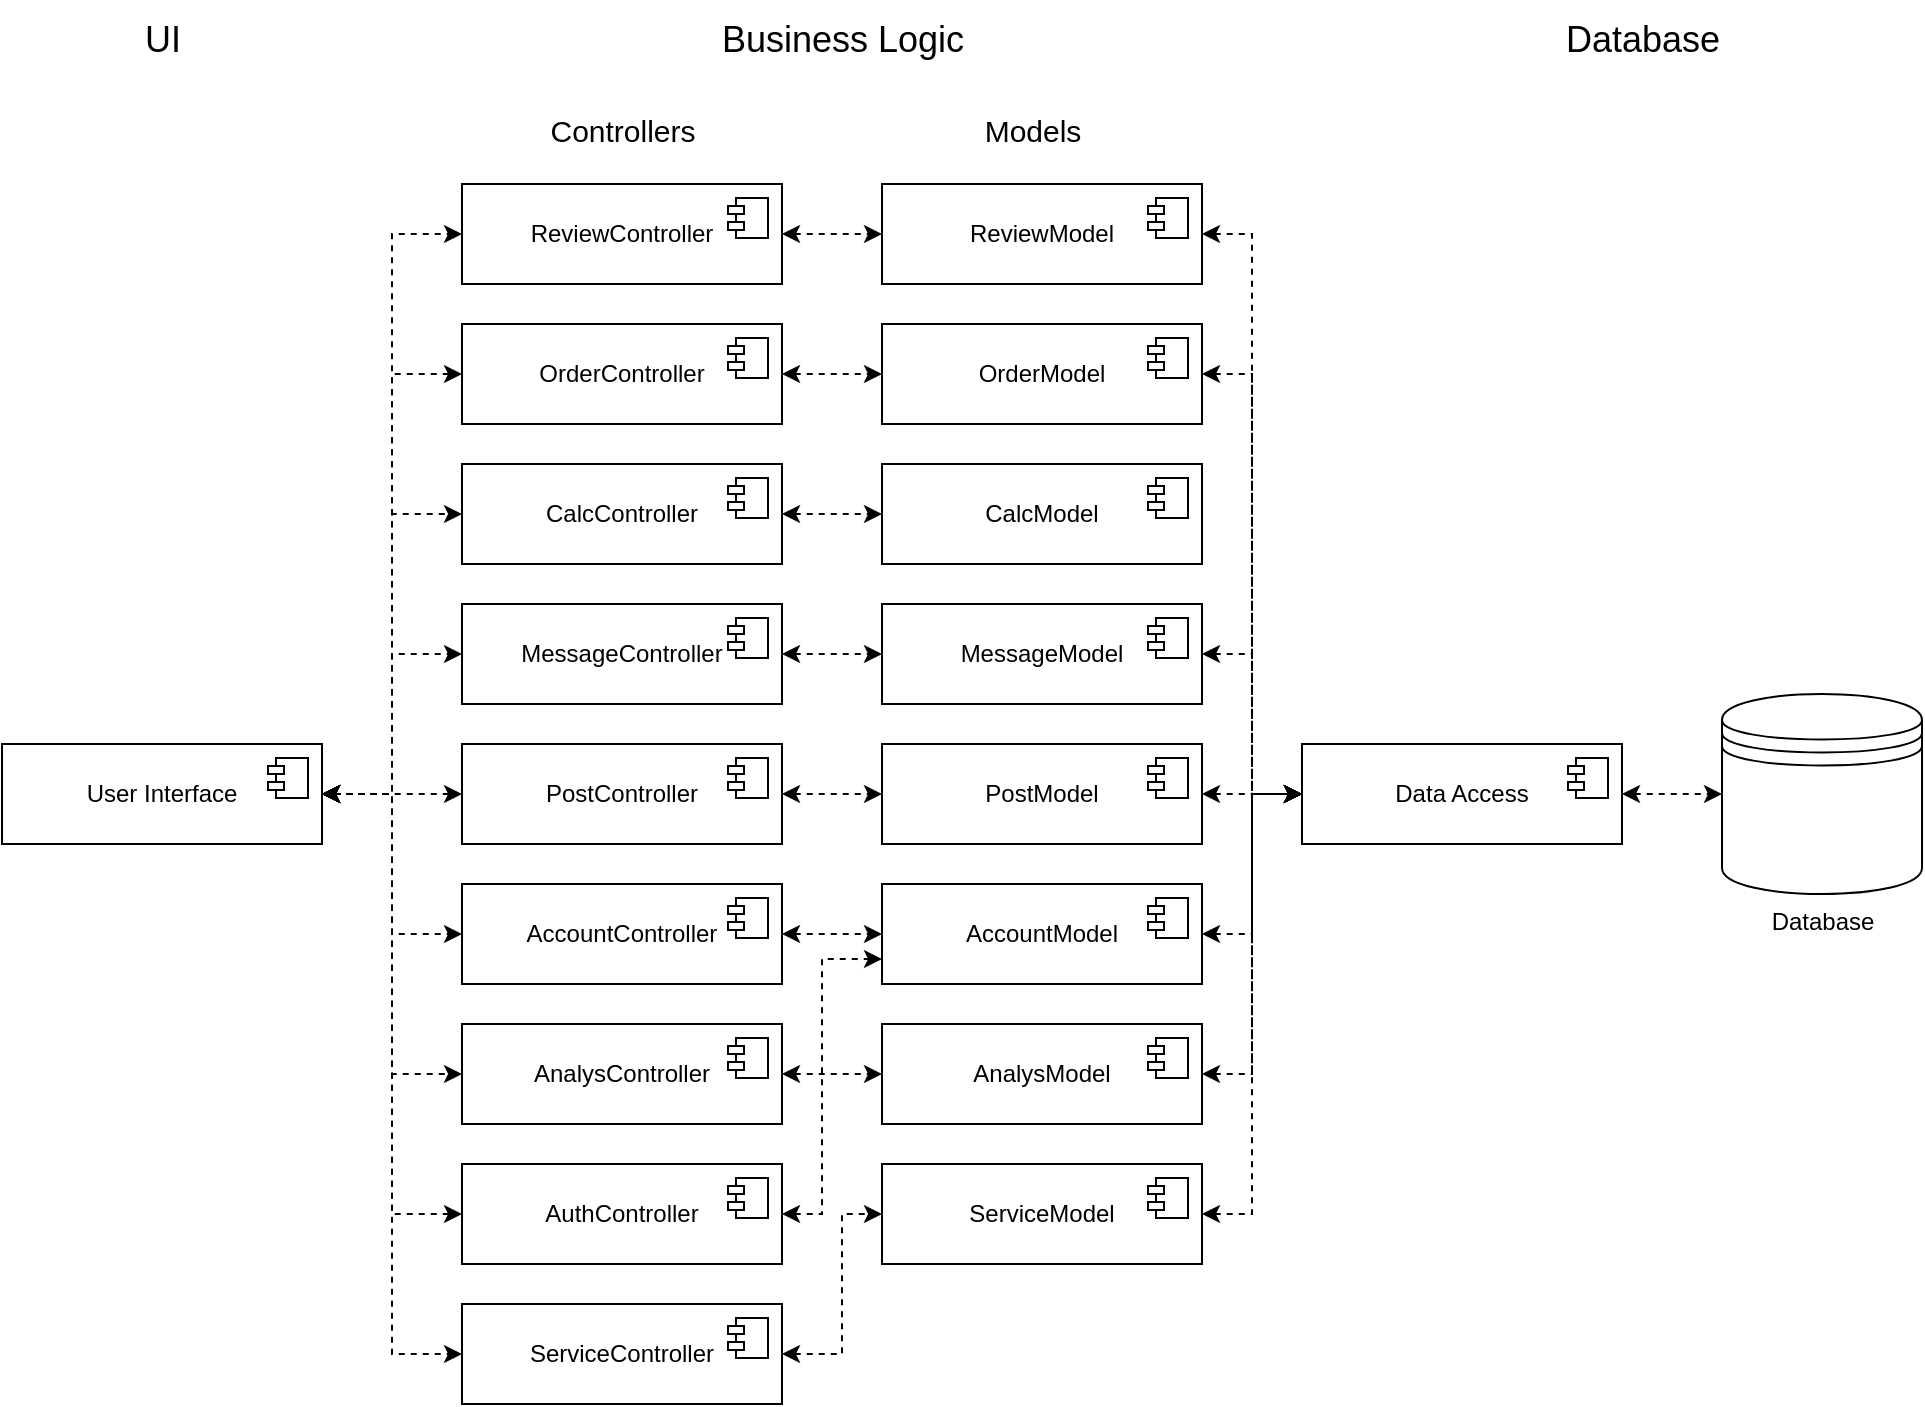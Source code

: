 <mxfile version="26.1.1">
  <diagram name="Page-1" id="irKl_Ip9AYmkcE53IxLc">
    <mxGraphModel dx="1094" dy="755" grid="1" gridSize="10" guides="1" tooltips="1" connect="1" arrows="1" fold="1" page="1" pageScale="1" pageWidth="1654" pageHeight="2336" math="0" shadow="0">
      <root>
        <mxCell id="0" />
        <mxCell id="1" parent="0" />
        <mxCell id="hYvaotD8W8mty2D5eMre-24" style="edgeStyle=orthogonalEdgeStyle;rounded=0;orthogonalLoop=1;jettySize=auto;html=1;exitX=1;exitY=0.5;exitDx=0;exitDy=0;entryX=0;entryY=0.5;entryDx=0;entryDy=0;dashed=1;startArrow=classic;startFill=1;" edge="1" parent="1" source="TqMDyUF_tegWf5pfxciP-1" target="hYvaotD8W8mty2D5eMre-5">
          <mxGeometry relative="1" as="geometry" />
        </mxCell>
        <mxCell id="hYvaotD8W8mty2D5eMre-25" style="edgeStyle=orthogonalEdgeStyle;rounded=0;orthogonalLoop=1;jettySize=auto;html=1;exitX=1;exitY=0.5;exitDx=0;exitDy=0;entryX=0;entryY=0.5;entryDx=0;entryDy=0;dashed=1;startArrow=classic;startFill=1;" edge="1" parent="1" source="TqMDyUF_tegWf5pfxciP-1" target="hYvaotD8W8mty2D5eMre-3">
          <mxGeometry relative="1" as="geometry" />
        </mxCell>
        <mxCell id="hYvaotD8W8mty2D5eMre-26" style="edgeStyle=orthogonalEdgeStyle;rounded=0;orthogonalLoop=1;jettySize=auto;html=1;exitX=1;exitY=0.5;exitDx=0;exitDy=0;entryX=0;entryY=0.5;entryDx=0;entryDy=0;dashed=1;startArrow=classic;startFill=1;" edge="1" parent="1" source="TqMDyUF_tegWf5pfxciP-1" target="TqMDyUF_tegWf5pfxciP-3">
          <mxGeometry relative="1" as="geometry" />
        </mxCell>
        <mxCell id="hYvaotD8W8mty2D5eMre-27" style="edgeStyle=orthogonalEdgeStyle;rounded=0;orthogonalLoop=1;jettySize=auto;html=1;exitX=1;exitY=0.5;exitDx=0;exitDy=0;entryX=0;entryY=0.5;entryDx=0;entryDy=0;dashed=1;startArrow=classic;startFill=1;" edge="1" parent="1" source="TqMDyUF_tegWf5pfxciP-1" target="hYvaotD8W8mty2D5eMre-7">
          <mxGeometry relative="1" as="geometry" />
        </mxCell>
        <mxCell id="hYvaotD8W8mty2D5eMre-28" style="edgeStyle=orthogonalEdgeStyle;rounded=0;orthogonalLoop=1;jettySize=auto;html=1;exitX=1;exitY=0.5;exitDx=0;exitDy=0;entryX=0;entryY=0.5;entryDx=0;entryDy=0;dashed=1;startArrow=classic;startFill=1;" edge="1" parent="1" source="TqMDyUF_tegWf5pfxciP-1" target="hYvaotD8W8mty2D5eMre-9">
          <mxGeometry relative="1" as="geometry" />
        </mxCell>
        <mxCell id="hYvaotD8W8mty2D5eMre-29" style="edgeStyle=orthogonalEdgeStyle;rounded=0;orthogonalLoop=1;jettySize=auto;html=1;exitX=1;exitY=0.5;exitDx=0;exitDy=0;entryX=0;entryY=0.5;entryDx=0;entryDy=0;dashed=1;startArrow=classic;startFill=1;" edge="1" parent="1" source="TqMDyUF_tegWf5pfxciP-1" target="hYvaotD8W8mty2D5eMre-11">
          <mxGeometry relative="1" as="geometry" />
        </mxCell>
        <mxCell id="hYvaotD8W8mty2D5eMre-30" style="edgeStyle=orthogonalEdgeStyle;rounded=0;orthogonalLoop=1;jettySize=auto;html=1;exitX=1;exitY=0.5;exitDx=0;exitDy=0;entryX=0;entryY=0.5;entryDx=0;entryDy=0;dashed=1;startArrow=classic;startFill=1;" edge="1" parent="1" source="TqMDyUF_tegWf5pfxciP-1" target="hYvaotD8W8mty2D5eMre-13">
          <mxGeometry relative="1" as="geometry" />
        </mxCell>
        <mxCell id="hYvaotD8W8mty2D5eMre-31" style="edgeStyle=orthogonalEdgeStyle;rounded=0;orthogonalLoop=1;jettySize=auto;html=1;exitX=1;exitY=0.5;exitDx=0;exitDy=0;entryX=0;entryY=0.5;entryDx=0;entryDy=0;dashed=1;startArrow=classic;startFill=1;" edge="1" parent="1" source="TqMDyUF_tegWf5pfxciP-1" target="hYvaotD8W8mty2D5eMre-15">
          <mxGeometry relative="1" as="geometry" />
        </mxCell>
        <mxCell id="hYvaotD8W8mty2D5eMre-32" style="edgeStyle=orthogonalEdgeStyle;rounded=0;orthogonalLoop=1;jettySize=auto;html=1;exitX=1;exitY=0.5;exitDx=0;exitDy=0;entryX=0;entryY=0.5;entryDx=0;entryDy=0;startArrow=classic;startFill=1;dashed=1;" edge="1" parent="1" source="TqMDyUF_tegWf5pfxciP-1" target="hYvaotD8W8mty2D5eMre-17">
          <mxGeometry relative="1" as="geometry" />
        </mxCell>
        <mxCell id="TqMDyUF_tegWf5pfxciP-1" value="User Interface" style="html=1;dropTarget=0;whiteSpace=wrap;" parent="1" vertex="1">
          <mxGeometry x="60" y="452" width="160" height="50" as="geometry" />
        </mxCell>
        <mxCell id="TqMDyUF_tegWf5pfxciP-2" value="" style="shape=module;jettyWidth=8;jettyHeight=4;" parent="TqMDyUF_tegWf5pfxciP-1" vertex="1">
          <mxGeometry x="1" width="20" height="20" relative="1" as="geometry">
            <mxPoint x="-27" y="7" as="offset" />
          </mxGeometry>
        </mxCell>
        <mxCell id="hYvaotD8W8mty2D5eMre-61" style="edgeStyle=orthogonalEdgeStyle;rounded=0;orthogonalLoop=1;jettySize=auto;html=1;exitX=1;exitY=0.5;exitDx=0;exitDy=0;entryX=0;entryY=0.5;entryDx=0;entryDy=0;dashed=1;startArrow=classic;startFill=1;" edge="1" parent="1" source="TqMDyUF_tegWf5pfxciP-3" target="hYvaotD8W8mty2D5eMre-42">
          <mxGeometry relative="1" as="geometry" />
        </mxCell>
        <mxCell id="TqMDyUF_tegWf5pfxciP-3" value="CalcController" style="html=1;dropTarget=0;whiteSpace=wrap;" parent="1" vertex="1">
          <mxGeometry x="290" y="312" width="160" height="50" as="geometry" />
        </mxCell>
        <mxCell id="TqMDyUF_tegWf5pfxciP-4" value="" style="shape=module;jettyWidth=8;jettyHeight=4;" parent="TqMDyUF_tegWf5pfxciP-3" vertex="1">
          <mxGeometry x="1" width="20" height="20" relative="1" as="geometry">
            <mxPoint x="-27" y="7" as="offset" />
          </mxGeometry>
        </mxCell>
        <mxCell id="hYvaotD8W8mty2D5eMre-60" style="edgeStyle=orthogonalEdgeStyle;rounded=0;orthogonalLoop=1;jettySize=auto;html=1;exitX=1;exitY=0.5;exitDx=0;exitDy=0;entryX=0;entryY=0.5;entryDx=0;entryDy=0;dashed=1;startArrow=classic;startFill=1;" edge="1" parent="1" source="hYvaotD8W8mty2D5eMre-3" target="hYvaotD8W8mty2D5eMre-40">
          <mxGeometry relative="1" as="geometry" />
        </mxCell>
        <mxCell id="hYvaotD8W8mty2D5eMre-3" value="OrderController" style="html=1;dropTarget=0;whiteSpace=wrap;" vertex="1" parent="1">
          <mxGeometry x="290" y="242" width="160" height="50" as="geometry" />
        </mxCell>
        <mxCell id="hYvaotD8W8mty2D5eMre-4" value="" style="shape=module;jettyWidth=8;jettyHeight=4;" vertex="1" parent="hYvaotD8W8mty2D5eMre-3">
          <mxGeometry x="1" width="20" height="20" relative="1" as="geometry">
            <mxPoint x="-27" y="7" as="offset" />
          </mxGeometry>
        </mxCell>
        <mxCell id="hYvaotD8W8mty2D5eMre-59" style="edgeStyle=orthogonalEdgeStyle;rounded=0;orthogonalLoop=1;jettySize=auto;html=1;exitX=1;exitY=0.5;exitDx=0;exitDy=0;entryX=0;entryY=0.5;entryDx=0;entryDy=0;dashed=1;startArrow=classic;startFill=1;" edge="1" parent="1" source="hYvaotD8W8mty2D5eMre-5" target="hYvaotD8W8mty2D5eMre-38">
          <mxGeometry relative="1" as="geometry" />
        </mxCell>
        <mxCell id="hYvaotD8W8mty2D5eMre-5" value="ReviewController" style="html=1;dropTarget=0;whiteSpace=wrap;" vertex="1" parent="1">
          <mxGeometry x="290" y="172" width="160" height="50" as="geometry" />
        </mxCell>
        <mxCell id="hYvaotD8W8mty2D5eMre-6" value="" style="shape=module;jettyWidth=8;jettyHeight=4;" vertex="1" parent="hYvaotD8W8mty2D5eMre-5">
          <mxGeometry x="1" width="20" height="20" relative="1" as="geometry">
            <mxPoint x="-27" y="7" as="offset" />
          </mxGeometry>
        </mxCell>
        <mxCell id="hYvaotD8W8mty2D5eMre-62" style="edgeStyle=orthogonalEdgeStyle;rounded=0;orthogonalLoop=1;jettySize=auto;html=1;exitX=1;exitY=0.5;exitDx=0;exitDy=0;entryX=0;entryY=0.5;entryDx=0;entryDy=0;dashed=1;startArrow=classic;startFill=1;" edge="1" parent="1" source="hYvaotD8W8mty2D5eMre-7" target="hYvaotD8W8mty2D5eMre-44">
          <mxGeometry relative="1" as="geometry" />
        </mxCell>
        <mxCell id="hYvaotD8W8mty2D5eMre-7" value="MessageController" style="html=1;dropTarget=0;whiteSpace=wrap;" vertex="1" parent="1">
          <mxGeometry x="290" y="382" width="160" height="50" as="geometry" />
        </mxCell>
        <mxCell id="hYvaotD8W8mty2D5eMre-8" value="" style="shape=module;jettyWidth=8;jettyHeight=4;" vertex="1" parent="hYvaotD8W8mty2D5eMre-7">
          <mxGeometry x="1" width="20" height="20" relative="1" as="geometry">
            <mxPoint x="-27" y="7" as="offset" />
          </mxGeometry>
        </mxCell>
        <mxCell id="hYvaotD8W8mty2D5eMre-63" style="edgeStyle=orthogonalEdgeStyle;rounded=0;orthogonalLoop=1;jettySize=auto;html=1;exitX=1;exitY=0.5;exitDx=0;exitDy=0;entryX=0;entryY=0.5;entryDx=0;entryDy=0;dashed=1;startArrow=classic;startFill=1;" edge="1" parent="1" source="hYvaotD8W8mty2D5eMre-9" target="hYvaotD8W8mty2D5eMre-46">
          <mxGeometry relative="1" as="geometry" />
        </mxCell>
        <mxCell id="hYvaotD8W8mty2D5eMre-9" value="PostController" style="html=1;dropTarget=0;whiteSpace=wrap;" vertex="1" parent="1">
          <mxGeometry x="290" y="452" width="160" height="50" as="geometry" />
        </mxCell>
        <mxCell id="hYvaotD8W8mty2D5eMre-10" value="" style="shape=module;jettyWidth=8;jettyHeight=4;" vertex="1" parent="hYvaotD8W8mty2D5eMre-9">
          <mxGeometry x="1" width="20" height="20" relative="1" as="geometry">
            <mxPoint x="-27" y="7" as="offset" />
          </mxGeometry>
        </mxCell>
        <mxCell id="hYvaotD8W8mty2D5eMre-64" style="edgeStyle=orthogonalEdgeStyle;rounded=0;orthogonalLoop=1;jettySize=auto;html=1;exitX=1;exitY=0.5;exitDx=0;exitDy=0;entryX=0;entryY=0.5;entryDx=0;entryDy=0;dashed=1;startArrow=classic;startFill=1;" edge="1" parent="1" source="hYvaotD8W8mty2D5eMre-11" target="hYvaotD8W8mty2D5eMre-48">
          <mxGeometry relative="1" as="geometry" />
        </mxCell>
        <mxCell id="hYvaotD8W8mty2D5eMre-11" value="AccountController" style="html=1;dropTarget=0;whiteSpace=wrap;" vertex="1" parent="1">
          <mxGeometry x="290" y="522" width="160" height="50" as="geometry" />
        </mxCell>
        <mxCell id="hYvaotD8W8mty2D5eMre-12" value="" style="shape=module;jettyWidth=8;jettyHeight=4;" vertex="1" parent="hYvaotD8W8mty2D5eMre-11">
          <mxGeometry x="1" width="20" height="20" relative="1" as="geometry">
            <mxPoint x="-27" y="7" as="offset" />
          </mxGeometry>
        </mxCell>
        <mxCell id="hYvaotD8W8mty2D5eMre-65" style="edgeStyle=orthogonalEdgeStyle;rounded=0;orthogonalLoop=1;jettySize=auto;html=1;exitX=1;exitY=0.5;exitDx=0;exitDy=0;dashed=1;startArrow=classic;startFill=1;" edge="1" parent="1" source="hYvaotD8W8mty2D5eMre-13" target="hYvaotD8W8mty2D5eMre-50">
          <mxGeometry relative="1" as="geometry" />
        </mxCell>
        <mxCell id="hYvaotD8W8mty2D5eMre-13" value="AnalysController" style="html=1;dropTarget=0;whiteSpace=wrap;" vertex="1" parent="1">
          <mxGeometry x="290" y="592" width="160" height="50" as="geometry" />
        </mxCell>
        <mxCell id="hYvaotD8W8mty2D5eMre-14" value="" style="shape=module;jettyWidth=8;jettyHeight=4;" vertex="1" parent="hYvaotD8W8mty2D5eMre-13">
          <mxGeometry x="1" width="20" height="20" relative="1" as="geometry">
            <mxPoint x="-27" y="7" as="offset" />
          </mxGeometry>
        </mxCell>
        <mxCell id="hYvaotD8W8mty2D5eMre-76" style="edgeStyle=orthogonalEdgeStyle;rounded=0;orthogonalLoop=1;jettySize=auto;html=1;exitX=1;exitY=0.5;exitDx=0;exitDy=0;entryX=0;entryY=0.75;entryDx=0;entryDy=0;dashed=1;startArrow=classic;startFill=1;" edge="1" parent="1" source="hYvaotD8W8mty2D5eMre-15" target="hYvaotD8W8mty2D5eMre-48">
          <mxGeometry relative="1" as="geometry">
            <Array as="points">
              <mxPoint x="470" y="687" />
              <mxPoint x="470" y="559" />
            </Array>
          </mxGeometry>
        </mxCell>
        <mxCell id="hYvaotD8W8mty2D5eMre-15" value="AuthController" style="html=1;dropTarget=0;whiteSpace=wrap;" vertex="1" parent="1">
          <mxGeometry x="290" y="662" width="160" height="50" as="geometry" />
        </mxCell>
        <mxCell id="hYvaotD8W8mty2D5eMre-16" value="" style="shape=module;jettyWidth=8;jettyHeight=4;" vertex="1" parent="hYvaotD8W8mty2D5eMre-15">
          <mxGeometry x="1" width="20" height="20" relative="1" as="geometry">
            <mxPoint x="-27" y="7" as="offset" />
          </mxGeometry>
        </mxCell>
        <mxCell id="hYvaotD8W8mty2D5eMre-67" style="edgeStyle=orthogonalEdgeStyle;rounded=0;orthogonalLoop=1;jettySize=auto;html=1;exitX=1;exitY=0.5;exitDx=0;exitDy=0;entryX=0;entryY=0.5;entryDx=0;entryDy=0;dashed=1;startArrow=classic;startFill=1;" edge="1" parent="1" source="hYvaotD8W8mty2D5eMre-17" target="hYvaotD8W8mty2D5eMre-52">
          <mxGeometry relative="1" as="geometry">
            <Array as="points">
              <mxPoint x="480" y="757" />
              <mxPoint x="480" y="687" />
            </Array>
          </mxGeometry>
        </mxCell>
        <mxCell id="hYvaotD8W8mty2D5eMre-17" value="ServiceController" style="html=1;dropTarget=0;whiteSpace=wrap;" vertex="1" parent="1">
          <mxGeometry x="290" y="732" width="160" height="50" as="geometry" />
        </mxCell>
        <mxCell id="hYvaotD8W8mty2D5eMre-18" value="" style="shape=module;jettyWidth=8;jettyHeight=4;" vertex="1" parent="hYvaotD8W8mty2D5eMre-17">
          <mxGeometry x="1" width="20" height="20" relative="1" as="geometry">
            <mxPoint x="-27" y="7" as="offset" />
          </mxGeometry>
        </mxCell>
        <mxCell id="hYvaotD8W8mty2D5eMre-37" value="&lt;font style=&quot;font-size: 15px;&quot;&gt;Controllers&lt;/font&gt;" style="text;html=1;align=center;verticalAlign=middle;resizable=0;points=[];autosize=1;strokeColor=none;fillColor=none;" vertex="1" parent="1">
          <mxGeometry x="320" y="130" width="100" height="30" as="geometry" />
        </mxCell>
        <mxCell id="hYvaotD8W8mty2D5eMre-71" style="edgeStyle=orthogonalEdgeStyle;rounded=0;orthogonalLoop=1;jettySize=auto;html=1;exitX=1;exitY=0.5;exitDx=0;exitDy=0;entryX=0;entryY=0.5;entryDx=0;entryDy=0;startArrow=classic;startFill=1;dashed=1;" edge="1" parent="1" source="hYvaotD8W8mty2D5eMre-38" target="hYvaotD8W8mty2D5eMre-54">
          <mxGeometry relative="1" as="geometry" />
        </mxCell>
        <mxCell id="hYvaotD8W8mty2D5eMre-38" value="ReviewModel" style="html=1;dropTarget=0;whiteSpace=wrap;" vertex="1" parent="1">
          <mxGeometry x="500" y="172" width="160" height="50" as="geometry" />
        </mxCell>
        <mxCell id="hYvaotD8W8mty2D5eMre-39" value="" style="shape=module;jettyWidth=8;jettyHeight=4;" vertex="1" parent="hYvaotD8W8mty2D5eMre-38">
          <mxGeometry x="1" width="20" height="20" relative="1" as="geometry">
            <mxPoint x="-27" y="7" as="offset" />
          </mxGeometry>
        </mxCell>
        <mxCell id="hYvaotD8W8mty2D5eMre-72" style="edgeStyle=orthogonalEdgeStyle;rounded=0;orthogonalLoop=1;jettySize=auto;html=1;exitX=1;exitY=0.5;exitDx=0;exitDy=0;entryX=0;entryY=0.5;entryDx=0;entryDy=0;startArrow=classic;startFill=1;dashed=1;" edge="1" parent="1" source="hYvaotD8W8mty2D5eMre-40" target="hYvaotD8W8mty2D5eMre-54">
          <mxGeometry relative="1" as="geometry" />
        </mxCell>
        <mxCell id="hYvaotD8W8mty2D5eMre-40" value="OrderModel" style="html=1;dropTarget=0;whiteSpace=wrap;" vertex="1" parent="1">
          <mxGeometry x="500" y="242" width="160" height="50" as="geometry" />
        </mxCell>
        <mxCell id="hYvaotD8W8mty2D5eMre-41" value="" style="shape=module;jettyWidth=8;jettyHeight=4;" vertex="1" parent="hYvaotD8W8mty2D5eMre-40">
          <mxGeometry x="1" width="20" height="20" relative="1" as="geometry">
            <mxPoint x="-27" y="7" as="offset" />
          </mxGeometry>
        </mxCell>
        <mxCell id="hYvaotD8W8mty2D5eMre-42" value="CalcModel" style="html=1;dropTarget=0;whiteSpace=wrap;" vertex="1" parent="1">
          <mxGeometry x="500" y="312" width="160" height="50" as="geometry" />
        </mxCell>
        <mxCell id="hYvaotD8W8mty2D5eMre-43" value="" style="shape=module;jettyWidth=8;jettyHeight=4;" vertex="1" parent="hYvaotD8W8mty2D5eMre-42">
          <mxGeometry x="1" width="20" height="20" relative="1" as="geometry">
            <mxPoint x="-27" y="7" as="offset" />
          </mxGeometry>
        </mxCell>
        <mxCell id="hYvaotD8W8mty2D5eMre-73" style="edgeStyle=orthogonalEdgeStyle;rounded=0;orthogonalLoop=1;jettySize=auto;html=1;exitX=1;exitY=0.5;exitDx=0;exitDy=0;entryX=0;entryY=0.5;entryDx=0;entryDy=0;startArrow=classic;startFill=1;dashed=1;" edge="1" parent="1" source="hYvaotD8W8mty2D5eMre-44" target="hYvaotD8W8mty2D5eMre-54">
          <mxGeometry relative="1" as="geometry" />
        </mxCell>
        <mxCell id="hYvaotD8W8mty2D5eMre-44" value="MessageModel" style="html=1;dropTarget=0;whiteSpace=wrap;" vertex="1" parent="1">
          <mxGeometry x="500" y="382" width="160" height="50" as="geometry" />
        </mxCell>
        <mxCell id="hYvaotD8W8mty2D5eMre-45" value="" style="shape=module;jettyWidth=8;jettyHeight=4;" vertex="1" parent="hYvaotD8W8mty2D5eMre-44">
          <mxGeometry x="1" width="20" height="20" relative="1" as="geometry">
            <mxPoint x="-27" y="7" as="offset" />
          </mxGeometry>
        </mxCell>
        <mxCell id="hYvaotD8W8mty2D5eMre-74" style="edgeStyle=orthogonalEdgeStyle;rounded=0;orthogonalLoop=1;jettySize=auto;html=1;exitX=1;exitY=0.5;exitDx=0;exitDy=0;dashed=1;startArrow=classic;startFill=1;" edge="1" parent="1" source="hYvaotD8W8mty2D5eMre-46" target="hYvaotD8W8mty2D5eMre-54">
          <mxGeometry relative="1" as="geometry" />
        </mxCell>
        <mxCell id="hYvaotD8W8mty2D5eMre-46" value="PostModel" style="html=1;dropTarget=0;whiteSpace=wrap;" vertex="1" parent="1">
          <mxGeometry x="500" y="452" width="160" height="50" as="geometry" />
        </mxCell>
        <mxCell id="hYvaotD8W8mty2D5eMre-47" value="" style="shape=module;jettyWidth=8;jettyHeight=4;" vertex="1" parent="hYvaotD8W8mty2D5eMre-46">
          <mxGeometry x="1" width="20" height="20" relative="1" as="geometry">
            <mxPoint x="-27" y="7" as="offset" />
          </mxGeometry>
        </mxCell>
        <mxCell id="hYvaotD8W8mty2D5eMre-75" style="edgeStyle=orthogonalEdgeStyle;rounded=0;orthogonalLoop=1;jettySize=auto;html=1;exitX=1;exitY=0.5;exitDx=0;exitDy=0;entryX=0;entryY=0.5;entryDx=0;entryDy=0;startArrow=classic;startFill=1;dashed=1;" edge="1" parent="1" source="hYvaotD8W8mty2D5eMre-48" target="hYvaotD8W8mty2D5eMre-54">
          <mxGeometry relative="1" as="geometry" />
        </mxCell>
        <mxCell id="hYvaotD8W8mty2D5eMre-48" value="AccountModel" style="html=1;dropTarget=0;whiteSpace=wrap;" vertex="1" parent="1">
          <mxGeometry x="500" y="522" width="160" height="50" as="geometry" />
        </mxCell>
        <mxCell id="hYvaotD8W8mty2D5eMre-49" value="" style="shape=module;jettyWidth=8;jettyHeight=4;" vertex="1" parent="hYvaotD8W8mty2D5eMre-48">
          <mxGeometry x="1" width="20" height="20" relative="1" as="geometry">
            <mxPoint x="-27" y="7" as="offset" />
          </mxGeometry>
        </mxCell>
        <mxCell id="hYvaotD8W8mty2D5eMre-77" style="edgeStyle=orthogonalEdgeStyle;rounded=0;orthogonalLoop=1;jettySize=auto;html=1;exitX=1;exitY=0.5;exitDx=0;exitDy=0;entryX=0;entryY=0.5;entryDx=0;entryDy=0;startArrow=classic;startFill=1;dashed=1;" edge="1" parent="1" source="hYvaotD8W8mty2D5eMre-50" target="hYvaotD8W8mty2D5eMre-54">
          <mxGeometry relative="1" as="geometry" />
        </mxCell>
        <mxCell id="hYvaotD8W8mty2D5eMre-50" value="AnalysModel" style="html=1;dropTarget=0;whiteSpace=wrap;" vertex="1" parent="1">
          <mxGeometry x="500" y="592" width="160" height="50" as="geometry" />
        </mxCell>
        <mxCell id="hYvaotD8W8mty2D5eMre-51" value="" style="shape=module;jettyWidth=8;jettyHeight=4;" vertex="1" parent="hYvaotD8W8mty2D5eMre-50">
          <mxGeometry x="1" width="20" height="20" relative="1" as="geometry">
            <mxPoint x="-27" y="7" as="offset" />
          </mxGeometry>
        </mxCell>
        <mxCell id="hYvaotD8W8mty2D5eMre-78" style="edgeStyle=orthogonalEdgeStyle;rounded=0;orthogonalLoop=1;jettySize=auto;html=1;exitX=1;exitY=0.5;exitDx=0;exitDy=0;entryX=0;entryY=0.5;entryDx=0;entryDy=0;dashed=1;startArrow=classic;startFill=1;" edge="1" parent="1" source="hYvaotD8W8mty2D5eMre-52" target="hYvaotD8W8mty2D5eMre-54">
          <mxGeometry relative="1" as="geometry" />
        </mxCell>
        <mxCell id="hYvaotD8W8mty2D5eMre-52" value="ServiceModel" style="html=1;dropTarget=0;whiteSpace=wrap;" vertex="1" parent="1">
          <mxGeometry x="500" y="662" width="160" height="50" as="geometry" />
        </mxCell>
        <mxCell id="hYvaotD8W8mty2D5eMre-53" value="" style="shape=module;jettyWidth=8;jettyHeight=4;" vertex="1" parent="hYvaotD8W8mty2D5eMre-52">
          <mxGeometry x="1" width="20" height="20" relative="1" as="geometry">
            <mxPoint x="-27" y="7" as="offset" />
          </mxGeometry>
        </mxCell>
        <mxCell id="hYvaotD8W8mty2D5eMre-70" style="edgeStyle=orthogonalEdgeStyle;rounded=0;orthogonalLoop=1;jettySize=auto;html=1;exitX=1;exitY=0.5;exitDx=0;exitDy=0;dashed=1;startArrow=classic;startFill=1;" edge="1" parent="1" source="hYvaotD8W8mty2D5eMre-54" target="hYvaotD8W8mty2D5eMre-56">
          <mxGeometry relative="1" as="geometry" />
        </mxCell>
        <mxCell id="hYvaotD8W8mty2D5eMre-54" value="Data Access" style="html=1;dropTarget=0;whiteSpace=wrap;" vertex="1" parent="1">
          <mxGeometry x="710" y="452" width="160" height="50" as="geometry" />
        </mxCell>
        <mxCell id="hYvaotD8W8mty2D5eMre-55" value="" style="shape=module;jettyWidth=8;jettyHeight=4;" vertex="1" parent="hYvaotD8W8mty2D5eMre-54">
          <mxGeometry x="1" width="20" height="20" relative="1" as="geometry">
            <mxPoint x="-27" y="7" as="offset" />
          </mxGeometry>
        </mxCell>
        <mxCell id="hYvaotD8W8mty2D5eMre-56" value="Database" style="shape=datastore;html=1;labelPosition=center;verticalLabelPosition=bottom;align=center;verticalAlign=top;" vertex="1" parent="1">
          <mxGeometry x="920" y="427" width="100" height="100" as="geometry" />
        </mxCell>
        <mxCell id="hYvaotD8W8mty2D5eMre-57" value="&lt;font style=&quot;font-size: 18px;&quot;&gt;UI&lt;/font&gt;" style="text;html=1;align=center;verticalAlign=middle;resizable=0;points=[];autosize=1;strokeColor=none;fillColor=none;" vertex="1" parent="1">
          <mxGeometry x="120" y="80" width="40" height="40" as="geometry" />
        </mxCell>
        <mxCell id="hYvaotD8W8mty2D5eMre-58" value="&lt;font style=&quot;font-size: 15px;&quot;&gt;Models&lt;/font&gt;" style="text;html=1;align=center;verticalAlign=middle;resizable=0;points=[];autosize=1;strokeColor=none;fillColor=none;" vertex="1" parent="1">
          <mxGeometry x="540" y="130" width="70" height="30" as="geometry" />
        </mxCell>
        <mxCell id="hYvaotD8W8mty2D5eMre-79" value="&lt;font style=&quot;font-size: 18px;&quot;&gt;Business Logic&lt;/font&gt;" style="text;html=1;align=center;verticalAlign=middle;resizable=0;points=[];autosize=1;strokeColor=none;fillColor=none;" vertex="1" parent="1">
          <mxGeometry x="410" y="80" width="140" height="40" as="geometry" />
        </mxCell>
        <mxCell id="hYvaotD8W8mty2D5eMre-80" value="&lt;font style=&quot;font-size: 18px;&quot;&gt;Database&lt;/font&gt;" style="text;html=1;align=center;verticalAlign=middle;resizable=0;points=[];autosize=1;strokeColor=none;fillColor=none;" vertex="1" parent="1">
          <mxGeometry x="830" y="80" width="100" height="40" as="geometry" />
        </mxCell>
      </root>
    </mxGraphModel>
  </diagram>
</mxfile>
